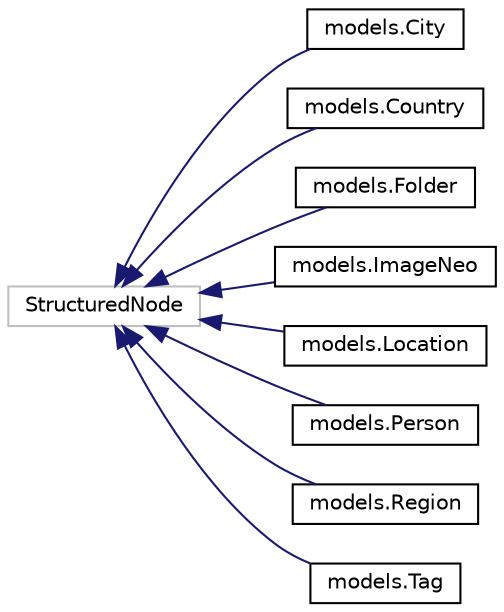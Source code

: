 digraph "Graphical Class Hierarchy"
{
 // LATEX_PDF_SIZE
  edge [fontname="Helvetica",fontsize="10",labelfontname="Helvetica",labelfontsize="10"];
  node [fontname="Helvetica",fontsize="10",shape=record];
  rankdir="LR";
  Node26 [label="StructuredNode",height=0.2,width=0.4,color="grey75", fillcolor="white", style="filled",tooltip=" "];
  Node26 -> Node0 [dir="back",color="midnightblue",fontsize="10",style="solid",fontname="Helvetica"];
  Node0 [label="models.City",height=0.2,width=0.4,color="black", fillcolor="white", style="filled",URL="$classmodels_1_1_city.html",tooltip="Object City class format for neo4j containing: city name It has relations with region It has relation..."];
  Node26 -> Node28 [dir="back",color="midnightblue",fontsize="10",style="solid",fontname="Helvetica"];
  Node28 [label="models.Country",height=0.2,width=0.4,color="black", fillcolor="white", style="filled",URL="$classmodels_1_1_country.html",tooltip="Object Country class format for neo4j containing: country name It has relations with region More deta..."];
  Node26 -> Node29 [dir="back",color="midnightblue",fontsize="10",style="solid",fontname="Helvetica"];
  Node29 [label="models.Folder",height=0.2,width=0.4,color="black", fillcolor="white", style="filled",URL="$classmodels_1_1_folder.html",tooltip="Object Folder class format for neo4j containing: folder id_ folder name if it is root or not if it is..."];
  Node26 -> Node30 [dir="back",color="midnightblue",fontsize="10",style="solid",fontname="Helvetica"];
  Node30 [label="models.ImageNeo",height=0.2,width=0.4,color="black", fillcolor="white", style="filled",URL="$classmodels_1_1_image_neo.html",tooltip="Object Image class format for neo4j containing: folder path image name creation date insertion date p..."];
  Node26 -> Node31 [dir="back",color="midnightblue",fontsize="10",style="solid",fontname="Helvetica"];
  Node31 [label="models.Location",height=0.2,width=0.4,color="black", fillcolor="white", style="filled",URL="$classmodels_1_1_location.html",tooltip="Object Location class format for neo4j containing: location name It has relations with city It has re..."];
  Node26 -> Node32 [dir="back",color="midnightblue",fontsize="10",style="solid",fontname="Helvetica"];
  Node32 [label="models.Person",height=0.2,width=0.4,color="black", fillcolor="white", style="filled",URL="$classmodels_1_1_person.html",tooltip="Object Person class format for neo4j containing: person name It has relations with Image More details..."];
  Node26 -> Node33 [dir="back",color="midnightblue",fontsize="10",style="solid",fontname="Helvetica"];
  Node33 [label="models.Region",height=0.2,width=0.4,color="black", fillcolor="white", style="filled",URL="$classmodels_1_1_region.html",tooltip="Object Region class format for neo4j containing: region name It has relations with city More details."];
  Node26 -> Node34 [dir="back",color="midnightblue",fontsize="10",style="solid",fontname="Helvetica"];
  Node34 [label="models.Tag",height=0.2,width=0.4,color="black", fillcolor="white", style="filled",URL="$classmodels_1_1_tag.html",tooltip="Object Tag class format for neo4j containing: tag name It has relations with Image More details."];
}
